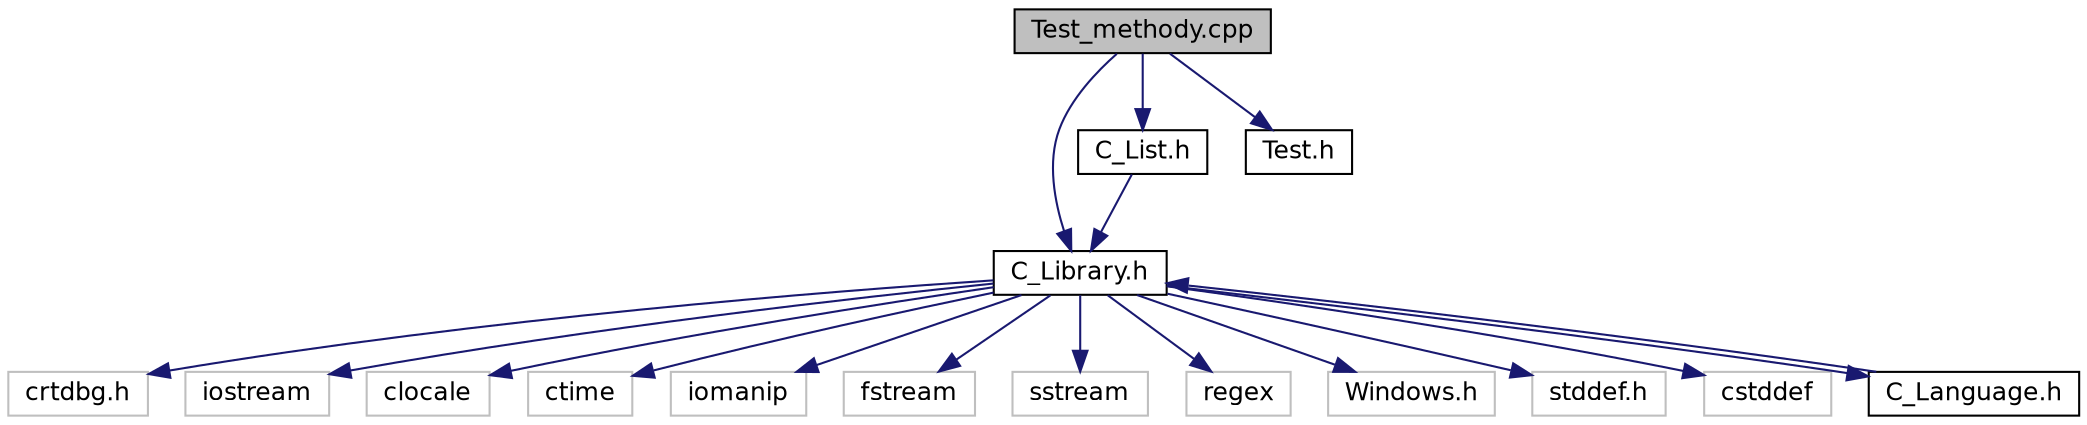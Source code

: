 digraph "Test_methody.cpp"
{
 // LATEX_PDF_SIZE
  edge [fontname="Helvetica",fontsize="12",labelfontname="Helvetica",labelfontsize="12"];
  node [fontname="Helvetica",fontsize="12",shape=record];
  Node1 [label="Test_methody.cpp",height=0.2,width=0.4,color="black", fillcolor="grey75", style="filled", fontcolor="black",tooltip=" "];
  Node1 -> Node2 [color="midnightblue",fontsize="12",style="solid",fontname="Helvetica"];
  Node2 [label="C_Library.h",height=0.2,width=0.4,color="black", fillcolor="white", style="filled",URL="$_c___library_8h.html",tooltip=" "];
  Node2 -> Node3 [color="midnightblue",fontsize="12",style="solid",fontname="Helvetica"];
  Node3 [label="crtdbg.h",height=0.2,width=0.4,color="grey75", fillcolor="white", style="filled",tooltip=" "];
  Node2 -> Node4 [color="midnightblue",fontsize="12",style="solid",fontname="Helvetica"];
  Node4 [label="iostream",height=0.2,width=0.4,color="grey75", fillcolor="white", style="filled",tooltip=" "];
  Node2 -> Node5 [color="midnightblue",fontsize="12",style="solid",fontname="Helvetica"];
  Node5 [label="clocale",height=0.2,width=0.4,color="grey75", fillcolor="white", style="filled",tooltip=" "];
  Node2 -> Node6 [color="midnightblue",fontsize="12",style="solid",fontname="Helvetica"];
  Node6 [label="ctime",height=0.2,width=0.4,color="grey75", fillcolor="white", style="filled",tooltip=" "];
  Node2 -> Node7 [color="midnightblue",fontsize="12",style="solid",fontname="Helvetica"];
  Node7 [label="iomanip",height=0.2,width=0.4,color="grey75", fillcolor="white", style="filled",tooltip=" "];
  Node2 -> Node8 [color="midnightblue",fontsize="12",style="solid",fontname="Helvetica"];
  Node8 [label="fstream",height=0.2,width=0.4,color="grey75", fillcolor="white", style="filled",tooltip=" "];
  Node2 -> Node9 [color="midnightblue",fontsize="12",style="solid",fontname="Helvetica"];
  Node9 [label="sstream",height=0.2,width=0.4,color="grey75", fillcolor="white", style="filled",tooltip=" "];
  Node2 -> Node10 [color="midnightblue",fontsize="12",style="solid",fontname="Helvetica"];
  Node10 [label="regex",height=0.2,width=0.4,color="grey75", fillcolor="white", style="filled",tooltip=" "];
  Node2 -> Node11 [color="midnightblue",fontsize="12",style="solid",fontname="Helvetica"];
  Node11 [label="Windows.h",height=0.2,width=0.4,color="grey75", fillcolor="white", style="filled",tooltip=" "];
  Node2 -> Node12 [color="midnightblue",fontsize="12",style="solid",fontname="Helvetica"];
  Node12 [label="stddef.h",height=0.2,width=0.4,color="grey75", fillcolor="white", style="filled",tooltip=" "];
  Node2 -> Node13 [color="midnightblue",fontsize="12",style="solid",fontname="Helvetica"];
  Node13 [label="cstddef",height=0.2,width=0.4,color="grey75", fillcolor="white", style="filled",tooltip=" "];
  Node2 -> Node14 [color="midnightblue",fontsize="12",style="solid",fontname="Helvetica"];
  Node14 [label="C_Language.h",height=0.2,width=0.4,color="black", fillcolor="white", style="filled",URL="$_c___language_8h.html",tooltip=" "];
  Node14 -> Node2 [color="midnightblue",fontsize="12",style="solid",fontname="Helvetica"];
  Node1 -> Node15 [color="midnightblue",fontsize="12",style="solid",fontname="Helvetica"];
  Node15 [label="C_List.h",height=0.2,width=0.4,color="black", fillcolor="white", style="filled",URL="$_c___list_8h.html",tooltip=" "];
  Node15 -> Node2 [color="midnightblue",fontsize="12",style="solid",fontname="Helvetica"];
  Node1 -> Node16 [color="midnightblue",fontsize="12",style="solid",fontname="Helvetica"];
  Node16 [label="Test.h",height=0.2,width=0.4,color="black", fillcolor="white", style="filled",URL="$_test_8h.html",tooltip=" "];
}

